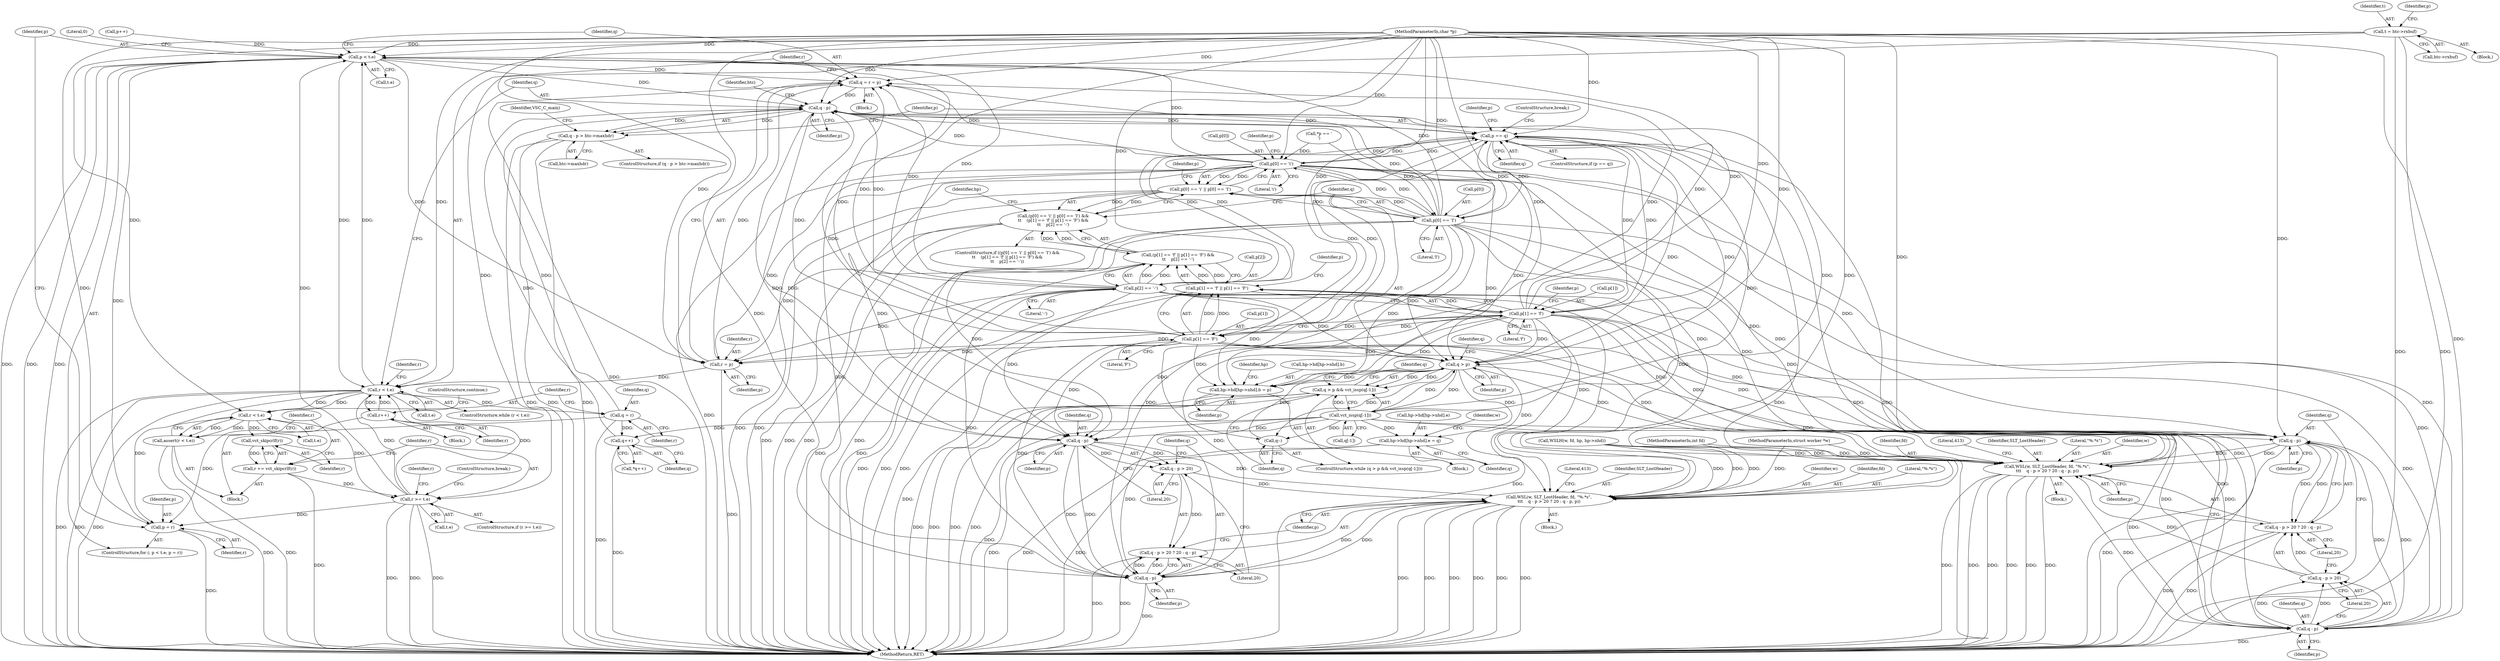 digraph "0_Varnish-Cache_85e8468bec9416bd7e16b0d80cb820ecd2b330c3@pointer" {
"1000115" [label="(Call,t = htc->rxbuf)"];
"1000141" [label="(Call,p < t.e)"];
"1000150" [label="(Call,q = r = p)"];
"1000208" [label="(Call,q - p)"];
"1000207" [label="(Call,q - p > htc->maxhdr)"];
"1000226" [label="(Call,q - p)"];
"1000225" [label="(Call,q - p > 20)"];
"1000219" [label="(Call,WSL(w, SLT_LostHeader, fd, \"%.*s\",\n\t\t\t    q - p > 20 ? 20 : q - p, p))"];
"1000224" [label="(Call,q - p > 20 ? 20 : q - p)"];
"1000231" [label="(Call,q - p)"];
"1000238" [label="(Call,p == q)"];
"1000245" [label="(Call,p[0] == 'i')"];
"1000152" [label="(Call,r = p)"];
"1000156" [label="(Call,r < t.e)"];
"1000146" [label="(Call,p = r)"];
"1000168" [label="(Call,r++)"];
"1000171" [label="(Call,q = r)"];
"1000203" [label="(Call,q++)"];
"1000175" [label="(Call,r < t.e)"];
"1000174" [label="(Call,assert(r < t.e))"];
"1000182" [label="(Call,vct_skipcrlf(r))"];
"1000180" [label="(Call,r += vct_skipcrlf(r))"];
"1000185" [label="(Call,r >= t.e)"];
"1000244" [label="(Call,p[0] == 'i' || p[0] == 'I')"];
"1000243" [label="(Call,(p[0] == 'i' || p[0] == 'I') &&\n\t\t    (p[1] == 'f' || p[1] == 'F') &&\n\t\t    p[2] == '-')"];
"1000250" [label="(Call,p[0] == 'I')"];
"1000279" [label="(Call,q > p)"];
"1000278" [label="(Call,q > p && vct_issp(q[-1]))"];
"1000282" [label="(Call,vct_issp(q[-1]))"];
"1000287" [label="(Call,q--)"];
"1000322" [label="(Call,hp->hd[hp->nhd].e = q)"];
"1000357" [label="(Call,q - p)"];
"1000356" [label="(Call,q - p > 20)"];
"1000350" [label="(Call,WSL(w, SLT_LostHeader, fd, \"%.*s\",\n\t\t\t    q - p > 20 ? 20 : q - p, p))"];
"1000355" [label="(Call,q - p > 20 ? 20 : q - p)"];
"1000362" [label="(Call,q - p)"];
"1000311" [label="(Call,hp->hd[hp->nhd].b = p)"];
"1000257" [label="(Call,p[1] == 'f')"];
"1000256" [label="(Call,p[1] == 'f' || p[1] == 'F')"];
"1000255" [label="(Call,(p[1] == 'f' || p[1] == 'F') &&\n\t\t    p[2] == '-')"];
"1000262" [label="(Call,p[1] == 'F')"];
"1000267" [label="(Call,p[2] == '-')"];
"1000288" [label="(Identifier,q)"];
"1000231" [label="(Call,q - p)"];
"1000180" [label="(Call,r += vct_skipcrlf(r))"];
"1000242" [label="(ControlStructure,if ((p[0] == 'i' || p[0] == 'I') &&\n\t\t    (p[1] == 'f' || p[1] == 'F') &&\n\t\t    p[2] == '-'))"];
"1000171" [label="(Call,q = r)"];
"1000226" [label="(Call,q - p)"];
"1000232" [label="(Identifier,q)"];
"1000322" [label="(Call,hp->hd[hp->nhd].e = q)"];
"1000177" [label="(Call,t.e)"];
"1000362" [label="(Call,q - p)"];
"1000241" [label="(ControlStructure,break;)"];
"1000161" [label="(Block,)"];
"1000262" [label="(Call,p[1] == 'F')"];
"1000257" [label="(Call,p[1] == 'f')"];
"1000243" [label="(Call,(p[0] == 'i' || p[0] == 'I') &&\n\t\t    (p[1] == 'f' || p[1] == 'F') &&\n\t\t    p[2] == '-')"];
"1000224" [label="(Call,q - p > 20 ? 20 : q - p)"];
"1000367" [label="(Literal,413)"];
"1000147" [label="(Identifier,p)"];
"1000269" [label="(Identifier,p)"];
"1000219" [label="(Call,WSL(w, SLT_LostHeader, fd, \"%.*s\",\n\t\t\t    q - p > 20 ? 20 : q - p, p))"];
"1000168" [label="(Call,r++)"];
"1000326" [label="(Identifier,hp)"];
"1000108" [label="(MethodParameterIn,int fd)"];
"1000247" [label="(Identifier,p)"];
"1000117" [label="(Call,htc->rxbuf)"];
"1000360" [label="(Literal,20)"];
"1000282" [label="(Call,vct_issp(q[-1]))"];
"1000157" [label="(Identifier,r)"];
"1000361" [label="(Literal,20)"];
"1000220" [label="(Identifier,w)"];
"1000140" [label="(ControlStructure,for (; p < t.e; p = r))"];
"1000212" [label="(Identifier,htc)"];
"1000173" [label="(Identifier,r)"];
"1000284" [label="(Identifier,q)"];
"1000352" [label="(Identifier,SLT_LostHeader)"];
"1000195" [label="(Identifier,r)"];
"1000274" [label="(Identifier,hp)"];
"1000156" [label="(Call,r < t.e)"];
"1000365" [label="(Identifier,p)"];
"1000109" [label="(MethodParameterIn,char *p)"];
"1000279" [label="(Call,q > p)"];
"1000222" [label="(Identifier,fd)"];
"1000283" [label="(Call,q[-1])"];
"1000116" [label="(Identifier,t)"];
"1000185" [label="(Call,r >= t.e)"];
"1000227" [label="(Identifier,q)"];
"1000245" [label="(Call,p[0] == 'i')"];
"1000181" [label="(Identifier,r)"];
"1000154" [label="(Identifier,p)"];
"1000170" [label="(ControlStructure,continue;)"];
"1000246" [label="(Call,p[0])"];
"1000255" [label="(Call,(p[1] == 'f' || p[1] == 'F') &&\n\t\t    p[2] == '-')"];
"1000249" [label="(Literal,'i')"];
"1000291" [label="(Identifier,q)"];
"1000187" [label="(Call,t.e)"];
"1000123" [label="(Identifier,p)"];
"1000369" [label="(Literal,0)"];
"1000233" [label="(Identifier,p)"];
"1000350" [label="(Call,WSL(w, SLT_LostHeader, fd, \"%.*s\",\n\t\t\t    q - p > 20 ? 20 : q - p, p))"];
"1000244" [label="(Call,p[0] == 'i' || p[0] == 'I')"];
"1000356" [label="(Call,q - p > 20)"];
"1000146" [label="(Call,p = r)"];
"1000106" [label="(MethodParameterIn,struct worker *w)"];
"1000190" [label="(ControlStructure,break;)"];
"1000261" [label="(Literal,'f')"];
"1000202" [label="(Call,*q++)"];
"1000209" [label="(Identifier,q)"];
"1000301" [label="(Block,)"];
"1000149" [label="(Block,)"];
"1000210" [label="(Identifier,p)"];
"1000182" [label="(Call,vct_skipcrlf(r))"];
"1000172" [label="(Identifier,q)"];
"1000345" [label="(Block,)"];
"1000184" [label="(ControlStructure,if (r >= t.e))"];
"1000225" [label="(Call,q - p > 20)"];
"1000206" [label="(ControlStructure,if (q - p > htc->maxhdr))"];
"1000358" [label="(Identifier,q)"];
"1000183" [label="(Identifier,r)"];
"1000223" [label="(Literal,\"%.*s\")"];
"1000211" [label="(Call,htc->maxhdr)"];
"1000266" [label="(Literal,'F')"];
"1000263" [label="(Call,p[1])"];
"1000264" [label="(Identifier,p)"];
"1000281" [label="(Identifier,p)"];
"1000278" [label="(Call,q > p && vct_issp(q[-1]))"];
"1000259" [label="(Identifier,p)"];
"1000332" [label="(Identifier,q)"];
"1000153" [label="(Identifier,r)"];
"1000354" [label="(Literal,\"%.*s\")"];
"1000311" [label="(Call,hp->hd[hp->nhd].b = p)"];
"1000167" [label="(Block,)"];
"1000214" [label="(Block,)"];
"1000169" [label="(Identifier,r)"];
"1000258" [label="(Call,p[1])"];
"1000239" [label="(Identifier,p)"];
"1000166" [label="(Identifier,r)"];
"1000148" [label="(Identifier,r)"];
"1000186" [label="(Identifier,r)"];
"1000111" [label="(Block,)"];
"1000151" [label="(Identifier,q)"];
"1000236" [label="(Literal,413)"];
"1000207" [label="(Call,q - p > htc->maxhdr)"];
"1000250" [label="(Call,p[0] == 'I')"];
"1000125" [label="(Call,p++)"];
"1000364" [label="(Identifier,p)"];
"1000351" [label="(Identifier,w)"];
"1000267" [label="(Call,p[2] == '-')"];
"1000357" [label="(Call,q - p)"];
"1000115" [label="(Call,t = htc->rxbuf)"];
"1000277" [label="(ControlStructure,while (q > p && vct_issp(q[-1])))"];
"1000370" [label="(MethodReturn,RET)"];
"1000252" [label="(Identifier,p)"];
"1000323" [label="(Call,hp->hd[hp->nhd].e)"];
"1000141" [label="(Call,p < t.e)"];
"1000230" [label="(Literal,20)"];
"1000204" [label="(Identifier,q)"];
"1000234" [label="(Identifier,p)"];
"1000228" [label="(Identifier,p)"];
"1000150" [label="(Call,q = r = p)"];
"1000312" [label="(Call,hp->hd[hp->nhd].b)"];
"1000359" [label="(Identifier,p)"];
"1000271" [label="(Literal,'-')"];
"1000176" [label="(Identifier,r)"];
"1000143" [label="(Call,t.e)"];
"1000229" [label="(Literal,20)"];
"1000256" [label="(Call,p[1] == 'f' || p[1] == 'F')"];
"1000280" [label="(Identifier,q)"];
"1000158" [label="(Call,t.e)"];
"1000254" [label="(Literal,'I')"];
"1000174" [label="(Call,assert(r < t.e))"];
"1000240" [label="(Identifier,q)"];
"1000155" [label="(ControlStructure,while (r < t.e))"];
"1000221" [label="(Identifier,SLT_LostHeader)"];
"1000121" [label="(Call,*p == '\r')"];
"1000287" [label="(Call,q--)"];
"1000237" [label="(ControlStructure,if (p == q))"];
"1000217" [label="(Identifier,VSC_C_main)"];
"1000355" [label="(Call,q - p > 20 ? 20 : q - p)"];
"1000353" [label="(Identifier,fd)"];
"1000175" [label="(Call,r < t.e)"];
"1000333" [label="(Call,WSLH(w, fd, hp, hp->nhd))"];
"1000238" [label="(Call,p == q)"];
"1000142" [label="(Identifier,p)"];
"1000363" [label="(Identifier,q)"];
"1000208" [label="(Call,q - p)"];
"1000334" [label="(Identifier,w)"];
"1000268" [label="(Call,p[2])"];
"1000203" [label="(Call,q++)"];
"1000251" [label="(Call,p[0])"];
"1000321" [label="(Identifier,p)"];
"1000152" [label="(Call,r = p)"];
"1000115" -> "1000111"  [label="AST: "];
"1000115" -> "1000117"  [label="CFG: "];
"1000116" -> "1000115"  [label="AST: "];
"1000117" -> "1000115"  [label="AST: "];
"1000123" -> "1000115"  [label="CFG: "];
"1000115" -> "1000370"  [label="DDG: "];
"1000115" -> "1000370"  [label="DDG: "];
"1000115" -> "1000141"  [label="DDG: "];
"1000115" -> "1000156"  [label="DDG: "];
"1000115" -> "1000175"  [label="DDG: "];
"1000115" -> "1000185"  [label="DDG: "];
"1000141" -> "1000140"  [label="AST: "];
"1000141" -> "1000143"  [label="CFG: "];
"1000142" -> "1000141"  [label="AST: "];
"1000143" -> "1000141"  [label="AST: "];
"1000151" -> "1000141"  [label="CFG: "];
"1000369" -> "1000141"  [label="CFG: "];
"1000141" -> "1000370"  [label="DDG: "];
"1000141" -> "1000370"  [label="DDG: "];
"1000141" -> "1000370"  [label="DDG: "];
"1000125" -> "1000141"  [label="DDG: "];
"1000250" -> "1000141"  [label="DDG: "];
"1000267" -> "1000141"  [label="DDG: "];
"1000262" -> "1000141"  [label="DDG: "];
"1000257" -> "1000141"  [label="DDG: "];
"1000245" -> "1000141"  [label="DDG: "];
"1000146" -> "1000141"  [label="DDG: "];
"1000109" -> "1000141"  [label="DDG: "];
"1000185" -> "1000141"  [label="DDG: "];
"1000156" -> "1000141"  [label="DDG: "];
"1000141" -> "1000150"  [label="DDG: "];
"1000141" -> "1000152"  [label="DDG: "];
"1000141" -> "1000156"  [label="DDG: "];
"1000141" -> "1000208"  [label="DDG: "];
"1000150" -> "1000149"  [label="AST: "];
"1000150" -> "1000152"  [label="CFG: "];
"1000151" -> "1000150"  [label="AST: "];
"1000152" -> "1000150"  [label="AST: "];
"1000157" -> "1000150"  [label="CFG: "];
"1000150" -> "1000370"  [label="DDG: "];
"1000152" -> "1000150"  [label="DDG: "];
"1000250" -> "1000150"  [label="DDG: "];
"1000267" -> "1000150"  [label="DDG: "];
"1000262" -> "1000150"  [label="DDG: "];
"1000257" -> "1000150"  [label="DDG: "];
"1000245" -> "1000150"  [label="DDG: "];
"1000109" -> "1000150"  [label="DDG: "];
"1000150" -> "1000208"  [label="DDG: "];
"1000208" -> "1000207"  [label="AST: "];
"1000208" -> "1000210"  [label="CFG: "];
"1000209" -> "1000208"  [label="AST: "];
"1000210" -> "1000208"  [label="AST: "];
"1000212" -> "1000208"  [label="CFG: "];
"1000208" -> "1000207"  [label="DDG: "];
"1000208" -> "1000207"  [label="DDG: "];
"1000171" -> "1000208"  [label="DDG: "];
"1000282" -> "1000208"  [label="DDG: "];
"1000203" -> "1000208"  [label="DDG: "];
"1000250" -> "1000208"  [label="DDG: "];
"1000267" -> "1000208"  [label="DDG: "];
"1000262" -> "1000208"  [label="DDG: "];
"1000257" -> "1000208"  [label="DDG: "];
"1000245" -> "1000208"  [label="DDG: "];
"1000109" -> "1000208"  [label="DDG: "];
"1000208" -> "1000226"  [label="DDG: "];
"1000208" -> "1000226"  [label="DDG: "];
"1000208" -> "1000238"  [label="DDG: "];
"1000208" -> "1000238"  [label="DDG: "];
"1000207" -> "1000206"  [label="AST: "];
"1000207" -> "1000211"  [label="CFG: "];
"1000211" -> "1000207"  [label="AST: "];
"1000217" -> "1000207"  [label="CFG: "];
"1000239" -> "1000207"  [label="CFG: "];
"1000207" -> "1000370"  [label="DDG: "];
"1000207" -> "1000370"  [label="DDG: "];
"1000207" -> "1000370"  [label="DDG: "];
"1000226" -> "1000225"  [label="AST: "];
"1000226" -> "1000228"  [label="CFG: "];
"1000227" -> "1000226"  [label="AST: "];
"1000228" -> "1000226"  [label="AST: "];
"1000229" -> "1000226"  [label="CFG: "];
"1000226" -> "1000370"  [label="DDG: "];
"1000226" -> "1000225"  [label="DDG: "];
"1000226" -> "1000225"  [label="DDG: "];
"1000282" -> "1000226"  [label="DDG: "];
"1000250" -> "1000226"  [label="DDG: "];
"1000267" -> "1000226"  [label="DDG: "];
"1000262" -> "1000226"  [label="DDG: "];
"1000257" -> "1000226"  [label="DDG: "];
"1000245" -> "1000226"  [label="DDG: "];
"1000109" -> "1000226"  [label="DDG: "];
"1000226" -> "1000231"  [label="DDG: "];
"1000226" -> "1000231"  [label="DDG: "];
"1000226" -> "1000219"  [label="DDG: "];
"1000225" -> "1000224"  [label="AST: "];
"1000225" -> "1000229"  [label="CFG: "];
"1000229" -> "1000225"  [label="AST: "];
"1000230" -> "1000225"  [label="CFG: "];
"1000232" -> "1000225"  [label="CFG: "];
"1000225" -> "1000219"  [label="DDG: "];
"1000225" -> "1000224"  [label="DDG: "];
"1000219" -> "1000214"  [label="AST: "];
"1000219" -> "1000234"  [label="CFG: "];
"1000220" -> "1000219"  [label="AST: "];
"1000221" -> "1000219"  [label="AST: "];
"1000222" -> "1000219"  [label="AST: "];
"1000223" -> "1000219"  [label="AST: "];
"1000224" -> "1000219"  [label="AST: "];
"1000234" -> "1000219"  [label="AST: "];
"1000236" -> "1000219"  [label="CFG: "];
"1000219" -> "1000370"  [label="DDG: "];
"1000219" -> "1000370"  [label="DDG: "];
"1000219" -> "1000370"  [label="DDG: "];
"1000219" -> "1000370"  [label="DDG: "];
"1000219" -> "1000370"  [label="DDG: "];
"1000219" -> "1000370"  [label="DDG: "];
"1000333" -> "1000219"  [label="DDG: "];
"1000333" -> "1000219"  [label="DDG: "];
"1000106" -> "1000219"  [label="DDG: "];
"1000108" -> "1000219"  [label="DDG: "];
"1000231" -> "1000219"  [label="DDG: "];
"1000231" -> "1000219"  [label="DDG: "];
"1000250" -> "1000219"  [label="DDG: "];
"1000267" -> "1000219"  [label="DDG: "];
"1000262" -> "1000219"  [label="DDG: "];
"1000257" -> "1000219"  [label="DDG: "];
"1000245" -> "1000219"  [label="DDG: "];
"1000109" -> "1000219"  [label="DDG: "];
"1000224" -> "1000230"  [label="CFG: "];
"1000224" -> "1000231"  [label="CFG: "];
"1000230" -> "1000224"  [label="AST: "];
"1000231" -> "1000224"  [label="AST: "];
"1000234" -> "1000224"  [label="CFG: "];
"1000224" -> "1000370"  [label="DDG: "];
"1000224" -> "1000370"  [label="DDG: "];
"1000231" -> "1000224"  [label="DDG: "];
"1000231" -> "1000224"  [label="DDG: "];
"1000231" -> "1000233"  [label="CFG: "];
"1000232" -> "1000231"  [label="AST: "];
"1000233" -> "1000231"  [label="AST: "];
"1000231" -> "1000370"  [label="DDG: "];
"1000282" -> "1000231"  [label="DDG: "];
"1000250" -> "1000231"  [label="DDG: "];
"1000267" -> "1000231"  [label="DDG: "];
"1000262" -> "1000231"  [label="DDG: "];
"1000257" -> "1000231"  [label="DDG: "];
"1000245" -> "1000231"  [label="DDG: "];
"1000109" -> "1000231"  [label="DDG: "];
"1000238" -> "1000237"  [label="AST: "];
"1000238" -> "1000240"  [label="CFG: "];
"1000239" -> "1000238"  [label="AST: "];
"1000240" -> "1000238"  [label="AST: "];
"1000241" -> "1000238"  [label="CFG: "];
"1000247" -> "1000238"  [label="CFG: "];
"1000238" -> "1000370"  [label="DDG: "];
"1000238" -> "1000370"  [label="DDG: "];
"1000238" -> "1000370"  [label="DDG: "];
"1000250" -> "1000238"  [label="DDG: "];
"1000267" -> "1000238"  [label="DDG: "];
"1000262" -> "1000238"  [label="DDG: "];
"1000257" -> "1000238"  [label="DDG: "];
"1000245" -> "1000238"  [label="DDG: "];
"1000109" -> "1000238"  [label="DDG: "];
"1000282" -> "1000238"  [label="DDG: "];
"1000238" -> "1000245"  [label="DDG: "];
"1000238" -> "1000250"  [label="DDG: "];
"1000238" -> "1000257"  [label="DDG: "];
"1000238" -> "1000262"  [label="DDG: "];
"1000238" -> "1000267"  [label="DDG: "];
"1000238" -> "1000279"  [label="DDG: "];
"1000238" -> "1000279"  [label="DDG: "];
"1000245" -> "1000244"  [label="AST: "];
"1000245" -> "1000249"  [label="CFG: "];
"1000246" -> "1000245"  [label="AST: "];
"1000249" -> "1000245"  [label="AST: "];
"1000252" -> "1000245"  [label="CFG: "];
"1000244" -> "1000245"  [label="CFG: "];
"1000245" -> "1000370"  [label="DDG: "];
"1000245" -> "1000152"  [label="DDG: "];
"1000245" -> "1000244"  [label="DDG: "];
"1000245" -> "1000244"  [label="DDG: "];
"1000250" -> "1000245"  [label="DDG: "];
"1000121" -> "1000245"  [label="DDG: "];
"1000109" -> "1000245"  [label="DDG: "];
"1000245" -> "1000250"  [label="DDG: "];
"1000245" -> "1000279"  [label="DDG: "];
"1000245" -> "1000311"  [label="DDG: "];
"1000245" -> "1000357"  [label="DDG: "];
"1000245" -> "1000362"  [label="DDG: "];
"1000245" -> "1000350"  [label="DDG: "];
"1000152" -> "1000154"  [label="CFG: "];
"1000153" -> "1000152"  [label="AST: "];
"1000154" -> "1000152"  [label="AST: "];
"1000152" -> "1000370"  [label="DDG: "];
"1000250" -> "1000152"  [label="DDG: "];
"1000267" -> "1000152"  [label="DDG: "];
"1000262" -> "1000152"  [label="DDG: "];
"1000257" -> "1000152"  [label="DDG: "];
"1000109" -> "1000152"  [label="DDG: "];
"1000152" -> "1000156"  [label="DDG: "];
"1000156" -> "1000155"  [label="AST: "];
"1000156" -> "1000158"  [label="CFG: "];
"1000157" -> "1000156"  [label="AST: "];
"1000158" -> "1000156"  [label="AST: "];
"1000166" -> "1000156"  [label="CFG: "];
"1000209" -> "1000156"  [label="CFG: "];
"1000156" -> "1000370"  [label="DDG: "];
"1000156" -> "1000370"  [label="DDG: "];
"1000156" -> "1000370"  [label="DDG: "];
"1000156" -> "1000146"  [label="DDG: "];
"1000185" -> "1000156"  [label="DDG: "];
"1000185" -> "1000156"  [label="DDG: "];
"1000168" -> "1000156"  [label="DDG: "];
"1000156" -> "1000168"  [label="DDG: "];
"1000156" -> "1000171"  [label="DDG: "];
"1000156" -> "1000175"  [label="DDG: "];
"1000156" -> "1000175"  [label="DDG: "];
"1000146" -> "1000140"  [label="AST: "];
"1000146" -> "1000148"  [label="CFG: "];
"1000147" -> "1000146"  [label="AST: "];
"1000148" -> "1000146"  [label="AST: "];
"1000142" -> "1000146"  [label="CFG: "];
"1000146" -> "1000370"  [label="DDG: "];
"1000185" -> "1000146"  [label="DDG: "];
"1000168" -> "1000146"  [label="DDG: "];
"1000109" -> "1000146"  [label="DDG: "];
"1000168" -> "1000167"  [label="AST: "];
"1000168" -> "1000169"  [label="CFG: "];
"1000169" -> "1000168"  [label="AST: "];
"1000170" -> "1000168"  [label="CFG: "];
"1000171" -> "1000161"  [label="AST: "];
"1000171" -> "1000173"  [label="CFG: "];
"1000172" -> "1000171"  [label="AST: "];
"1000173" -> "1000171"  [label="AST: "];
"1000176" -> "1000171"  [label="CFG: "];
"1000171" -> "1000370"  [label="DDG: "];
"1000171" -> "1000203"  [label="DDG: "];
"1000203" -> "1000202"  [label="AST: "];
"1000203" -> "1000204"  [label="CFG: "];
"1000204" -> "1000203"  [label="AST: "];
"1000202" -> "1000203"  [label="CFG: "];
"1000203" -> "1000370"  [label="DDG: "];
"1000282" -> "1000203"  [label="DDG: "];
"1000175" -> "1000174"  [label="AST: "];
"1000175" -> "1000177"  [label="CFG: "];
"1000176" -> "1000175"  [label="AST: "];
"1000177" -> "1000175"  [label="AST: "];
"1000174" -> "1000175"  [label="CFG: "];
"1000175" -> "1000174"  [label="DDG: "];
"1000175" -> "1000174"  [label="DDG: "];
"1000175" -> "1000182"  [label="DDG: "];
"1000175" -> "1000185"  [label="DDG: "];
"1000174" -> "1000161"  [label="AST: "];
"1000181" -> "1000174"  [label="CFG: "];
"1000174" -> "1000370"  [label="DDG: "];
"1000174" -> "1000370"  [label="DDG: "];
"1000182" -> "1000180"  [label="AST: "];
"1000182" -> "1000183"  [label="CFG: "];
"1000183" -> "1000182"  [label="AST: "];
"1000180" -> "1000182"  [label="CFG: "];
"1000182" -> "1000180"  [label="DDG: "];
"1000180" -> "1000161"  [label="AST: "];
"1000181" -> "1000180"  [label="AST: "];
"1000186" -> "1000180"  [label="CFG: "];
"1000180" -> "1000370"  [label="DDG: "];
"1000180" -> "1000185"  [label="DDG: "];
"1000185" -> "1000184"  [label="AST: "];
"1000185" -> "1000187"  [label="CFG: "];
"1000186" -> "1000185"  [label="AST: "];
"1000187" -> "1000185"  [label="AST: "];
"1000190" -> "1000185"  [label="CFG: "];
"1000195" -> "1000185"  [label="CFG: "];
"1000185" -> "1000370"  [label="DDG: "];
"1000185" -> "1000370"  [label="DDG: "];
"1000185" -> "1000370"  [label="DDG: "];
"1000244" -> "1000243"  [label="AST: "];
"1000244" -> "1000250"  [label="CFG: "];
"1000250" -> "1000244"  [label="AST: "];
"1000259" -> "1000244"  [label="CFG: "];
"1000243" -> "1000244"  [label="CFG: "];
"1000244" -> "1000370"  [label="DDG: "];
"1000244" -> "1000370"  [label="DDG: "];
"1000244" -> "1000243"  [label="DDG: "];
"1000244" -> "1000243"  [label="DDG: "];
"1000250" -> "1000244"  [label="DDG: "];
"1000250" -> "1000244"  [label="DDG: "];
"1000243" -> "1000242"  [label="AST: "];
"1000243" -> "1000255"  [label="CFG: "];
"1000255" -> "1000243"  [label="AST: "];
"1000274" -> "1000243"  [label="CFG: "];
"1000280" -> "1000243"  [label="CFG: "];
"1000243" -> "1000370"  [label="DDG: "];
"1000243" -> "1000370"  [label="DDG: "];
"1000243" -> "1000370"  [label="DDG: "];
"1000255" -> "1000243"  [label="DDG: "];
"1000255" -> "1000243"  [label="DDG: "];
"1000250" -> "1000254"  [label="CFG: "];
"1000251" -> "1000250"  [label="AST: "];
"1000254" -> "1000250"  [label="AST: "];
"1000250" -> "1000370"  [label="DDG: "];
"1000121" -> "1000250"  [label="DDG: "];
"1000109" -> "1000250"  [label="DDG: "];
"1000250" -> "1000279"  [label="DDG: "];
"1000250" -> "1000311"  [label="DDG: "];
"1000250" -> "1000357"  [label="DDG: "];
"1000250" -> "1000362"  [label="DDG: "];
"1000250" -> "1000350"  [label="DDG: "];
"1000279" -> "1000278"  [label="AST: "];
"1000279" -> "1000281"  [label="CFG: "];
"1000280" -> "1000279"  [label="AST: "];
"1000281" -> "1000279"  [label="AST: "];
"1000284" -> "1000279"  [label="CFG: "];
"1000278" -> "1000279"  [label="CFG: "];
"1000279" -> "1000278"  [label="DDG: "];
"1000279" -> "1000278"  [label="DDG: "];
"1000287" -> "1000279"  [label="DDG: "];
"1000282" -> "1000279"  [label="DDG: "];
"1000267" -> "1000279"  [label="DDG: "];
"1000262" -> "1000279"  [label="DDG: "];
"1000257" -> "1000279"  [label="DDG: "];
"1000109" -> "1000279"  [label="DDG: "];
"1000279" -> "1000282"  [label="DDG: "];
"1000279" -> "1000287"  [label="DDG: "];
"1000279" -> "1000311"  [label="DDG: "];
"1000279" -> "1000322"  [label="DDG: "];
"1000279" -> "1000357"  [label="DDG: "];
"1000279" -> "1000357"  [label="DDG: "];
"1000278" -> "1000277"  [label="AST: "];
"1000278" -> "1000282"  [label="CFG: "];
"1000282" -> "1000278"  [label="AST: "];
"1000288" -> "1000278"  [label="CFG: "];
"1000291" -> "1000278"  [label="CFG: "];
"1000278" -> "1000370"  [label="DDG: "];
"1000278" -> "1000370"  [label="DDG: "];
"1000278" -> "1000370"  [label="DDG: "];
"1000282" -> "1000278"  [label="DDG: "];
"1000282" -> "1000283"  [label="CFG: "];
"1000283" -> "1000282"  [label="AST: "];
"1000282" -> "1000370"  [label="DDG: "];
"1000282" -> "1000287"  [label="DDG: "];
"1000282" -> "1000322"  [label="DDG: "];
"1000282" -> "1000357"  [label="DDG: "];
"1000282" -> "1000362"  [label="DDG: "];
"1000287" -> "1000277"  [label="AST: "];
"1000287" -> "1000288"  [label="CFG: "];
"1000288" -> "1000287"  [label="AST: "];
"1000280" -> "1000287"  [label="CFG: "];
"1000322" -> "1000301"  [label="AST: "];
"1000322" -> "1000332"  [label="CFG: "];
"1000323" -> "1000322"  [label="AST: "];
"1000332" -> "1000322"  [label="AST: "];
"1000334" -> "1000322"  [label="CFG: "];
"1000322" -> "1000370"  [label="DDG: "];
"1000322" -> "1000370"  [label="DDG: "];
"1000357" -> "1000356"  [label="AST: "];
"1000357" -> "1000359"  [label="CFG: "];
"1000358" -> "1000357"  [label="AST: "];
"1000359" -> "1000357"  [label="AST: "];
"1000360" -> "1000357"  [label="CFG: "];
"1000357" -> "1000370"  [label="DDG: "];
"1000357" -> "1000356"  [label="DDG: "];
"1000357" -> "1000356"  [label="DDG: "];
"1000267" -> "1000357"  [label="DDG: "];
"1000262" -> "1000357"  [label="DDG: "];
"1000257" -> "1000357"  [label="DDG: "];
"1000109" -> "1000357"  [label="DDG: "];
"1000357" -> "1000362"  [label="DDG: "];
"1000357" -> "1000362"  [label="DDG: "];
"1000357" -> "1000350"  [label="DDG: "];
"1000356" -> "1000355"  [label="AST: "];
"1000356" -> "1000360"  [label="CFG: "];
"1000360" -> "1000356"  [label="AST: "];
"1000361" -> "1000356"  [label="CFG: "];
"1000363" -> "1000356"  [label="CFG: "];
"1000356" -> "1000350"  [label="DDG: "];
"1000356" -> "1000355"  [label="DDG: "];
"1000350" -> "1000345"  [label="AST: "];
"1000350" -> "1000365"  [label="CFG: "];
"1000351" -> "1000350"  [label="AST: "];
"1000352" -> "1000350"  [label="AST: "];
"1000353" -> "1000350"  [label="AST: "];
"1000354" -> "1000350"  [label="AST: "];
"1000355" -> "1000350"  [label="AST: "];
"1000365" -> "1000350"  [label="AST: "];
"1000367" -> "1000350"  [label="CFG: "];
"1000350" -> "1000370"  [label="DDG: "];
"1000350" -> "1000370"  [label="DDG: "];
"1000350" -> "1000370"  [label="DDG: "];
"1000350" -> "1000370"  [label="DDG: "];
"1000350" -> "1000370"  [label="DDG: "];
"1000350" -> "1000370"  [label="DDG: "];
"1000333" -> "1000350"  [label="DDG: "];
"1000333" -> "1000350"  [label="DDG: "];
"1000106" -> "1000350"  [label="DDG: "];
"1000108" -> "1000350"  [label="DDG: "];
"1000362" -> "1000350"  [label="DDG: "];
"1000362" -> "1000350"  [label="DDG: "];
"1000267" -> "1000350"  [label="DDG: "];
"1000262" -> "1000350"  [label="DDG: "];
"1000257" -> "1000350"  [label="DDG: "];
"1000109" -> "1000350"  [label="DDG: "];
"1000355" -> "1000361"  [label="CFG: "];
"1000355" -> "1000362"  [label="CFG: "];
"1000361" -> "1000355"  [label="AST: "];
"1000362" -> "1000355"  [label="AST: "];
"1000365" -> "1000355"  [label="CFG: "];
"1000355" -> "1000370"  [label="DDG: "];
"1000355" -> "1000370"  [label="DDG: "];
"1000362" -> "1000355"  [label="DDG: "];
"1000362" -> "1000355"  [label="DDG: "];
"1000362" -> "1000364"  [label="CFG: "];
"1000363" -> "1000362"  [label="AST: "];
"1000364" -> "1000362"  [label="AST: "];
"1000362" -> "1000370"  [label="DDG: "];
"1000267" -> "1000362"  [label="DDG: "];
"1000262" -> "1000362"  [label="DDG: "];
"1000257" -> "1000362"  [label="DDG: "];
"1000109" -> "1000362"  [label="DDG: "];
"1000311" -> "1000301"  [label="AST: "];
"1000311" -> "1000321"  [label="CFG: "];
"1000312" -> "1000311"  [label="AST: "];
"1000321" -> "1000311"  [label="AST: "];
"1000326" -> "1000311"  [label="CFG: "];
"1000311" -> "1000370"  [label="DDG: "];
"1000267" -> "1000311"  [label="DDG: "];
"1000262" -> "1000311"  [label="DDG: "];
"1000257" -> "1000311"  [label="DDG: "];
"1000109" -> "1000311"  [label="DDG: "];
"1000257" -> "1000256"  [label="AST: "];
"1000257" -> "1000261"  [label="CFG: "];
"1000258" -> "1000257"  [label="AST: "];
"1000261" -> "1000257"  [label="AST: "];
"1000264" -> "1000257"  [label="CFG: "];
"1000256" -> "1000257"  [label="CFG: "];
"1000257" -> "1000370"  [label="DDG: "];
"1000257" -> "1000256"  [label="DDG: "];
"1000257" -> "1000256"  [label="DDG: "];
"1000262" -> "1000257"  [label="DDG: "];
"1000109" -> "1000257"  [label="DDG: "];
"1000257" -> "1000262"  [label="DDG: "];
"1000256" -> "1000255"  [label="AST: "];
"1000256" -> "1000262"  [label="CFG: "];
"1000262" -> "1000256"  [label="AST: "];
"1000269" -> "1000256"  [label="CFG: "];
"1000255" -> "1000256"  [label="CFG: "];
"1000256" -> "1000370"  [label="DDG: "];
"1000256" -> "1000370"  [label="DDG: "];
"1000256" -> "1000255"  [label="DDG: "];
"1000256" -> "1000255"  [label="DDG: "];
"1000262" -> "1000256"  [label="DDG: "];
"1000262" -> "1000256"  [label="DDG: "];
"1000255" -> "1000267"  [label="CFG: "];
"1000267" -> "1000255"  [label="AST: "];
"1000255" -> "1000370"  [label="DDG: "];
"1000255" -> "1000370"  [label="DDG: "];
"1000267" -> "1000255"  [label="DDG: "];
"1000267" -> "1000255"  [label="DDG: "];
"1000262" -> "1000266"  [label="CFG: "];
"1000263" -> "1000262"  [label="AST: "];
"1000266" -> "1000262"  [label="AST: "];
"1000262" -> "1000370"  [label="DDG: "];
"1000109" -> "1000262"  [label="DDG: "];
"1000267" -> "1000271"  [label="CFG: "];
"1000268" -> "1000267"  [label="AST: "];
"1000271" -> "1000267"  [label="AST: "];
"1000267" -> "1000370"  [label="DDG: "];
"1000109" -> "1000267"  [label="DDG: "];
}
